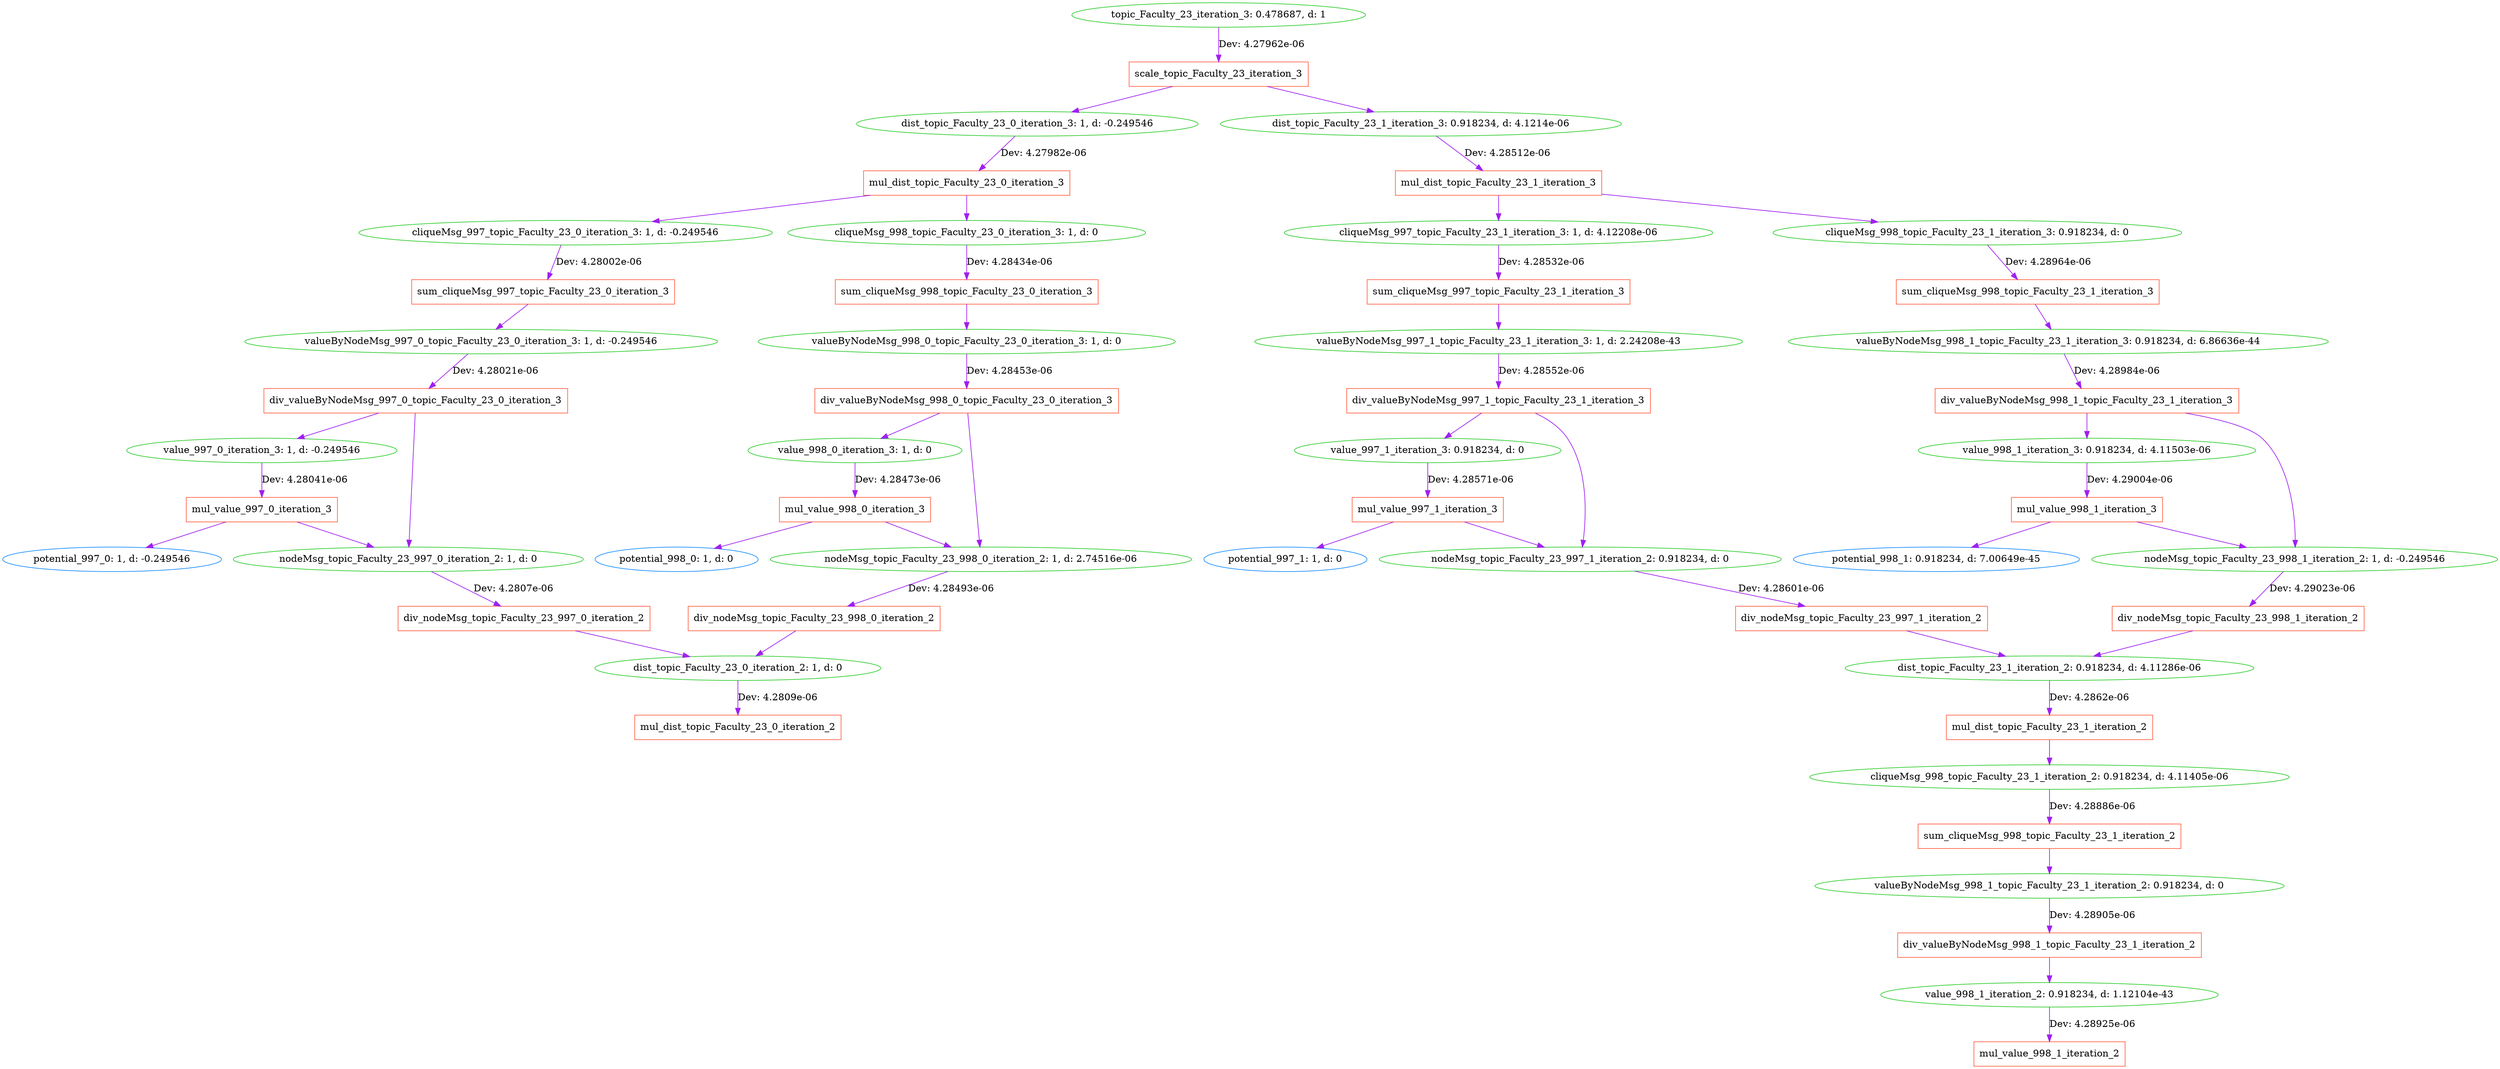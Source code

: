digraph G {
0 [label="topic_Faculty_23_iteration_3: 0.478687, d: 1", shape=oval, color=limegreen];
1 [label="scale_topic_Faculty_23_iteration_3", shape=box, color=tomato];
2 [label="dist_topic_Faculty_23_0_iteration_3: 1, d: -0.249546", shape=oval, color=limegreen];
3 [label="mul_dist_topic_Faculty_23_0_iteration_3", shape=box, color=tomato];
4 [label="cliqueMsg_997_topic_Faculty_23_0_iteration_3: 1, d: -0.249546", shape=oval, color=limegreen];
5 [label="sum_cliqueMsg_997_topic_Faculty_23_0_iteration_3", shape=box, color=tomato];
6 [label="valueByNodeMsg_997_0_topic_Faculty_23_0_iteration_3: 1, d: -0.249546", shape=oval, color=limegreen];
7 [label="div_valueByNodeMsg_997_0_topic_Faculty_23_0_iteration_3", shape=box, color=tomato];
8 [label="value_997_0_iteration_3: 1, d: -0.249546", shape=oval, color=limegreen];
9 [label="mul_value_997_0_iteration_3", shape=box, color=tomato];
10 [label="potential_997_0: 1, d: -0.249546", shape=oval, color=dodgerblue];
11 [label="nodeMsg_topic_Faculty_23_997_0_iteration_2: 1, d: 0", shape=oval, color=limegreen];
12 [label="div_nodeMsg_topic_Faculty_23_997_0_iteration_2", shape=box, color=tomato];
13 [label="dist_topic_Faculty_23_0_iteration_2: 1, d: 0", shape=oval, color=limegreen];
14 [label="mul_dist_topic_Faculty_23_0_iteration_2", shape=box, color=tomato];
15 [label="cliqueMsg_998_topic_Faculty_23_0_iteration_3: 1, d: 0", shape=oval, color=limegreen];
16 [label="sum_cliqueMsg_998_topic_Faculty_23_0_iteration_3", shape=box, color=tomato];
17 [label="valueByNodeMsg_998_0_topic_Faculty_23_0_iteration_3: 1, d: 0", shape=oval, color=limegreen];
18 [label="div_valueByNodeMsg_998_0_topic_Faculty_23_0_iteration_3", shape=box, color=tomato];
19 [label="value_998_0_iteration_3: 1, d: 0", shape=oval, color=limegreen];
20 [label="mul_value_998_0_iteration_3", shape=box, color=tomato];
21 [label="potential_998_0: 1, d: 0", shape=oval, color=dodgerblue];
22 [label="nodeMsg_topic_Faculty_23_998_0_iteration_2: 1, d: 2.74516e-06", shape=oval, color=limegreen];
23 [label="div_nodeMsg_topic_Faculty_23_998_0_iteration_2", shape=box, color=tomato];
24 [label="dist_topic_Faculty_23_1_iteration_3: 0.918234, d: 4.1214e-06", shape=oval, color=limegreen];
25 [label="mul_dist_topic_Faculty_23_1_iteration_3", shape=box, color=tomato];
26 [label="cliqueMsg_997_topic_Faculty_23_1_iteration_3: 1, d: 4.12208e-06", shape=oval, color=limegreen];
27 [label="sum_cliqueMsg_997_topic_Faculty_23_1_iteration_3", shape=box, color=tomato];
28 [label="valueByNodeMsg_997_1_topic_Faculty_23_1_iteration_3: 1, d: 2.24208e-43", shape=oval, color=limegreen];
29 [label="div_valueByNodeMsg_997_1_topic_Faculty_23_1_iteration_3", shape=box, color=tomato];
30 [label="value_997_1_iteration_3: 0.918234, d: 0", shape=oval, color=limegreen];
31 [label="mul_value_997_1_iteration_3", shape=box, color=tomato];
32 [label="potential_997_1: 1, d: 0", shape=oval, color=dodgerblue];
33 [label="nodeMsg_topic_Faculty_23_997_1_iteration_2: 0.918234, d: 0", shape=oval, color=limegreen];
34 [label="div_nodeMsg_topic_Faculty_23_997_1_iteration_2", shape=box, color=tomato];
35 [label="dist_topic_Faculty_23_1_iteration_2: 0.918234, d: 4.11286e-06", shape=oval, color=limegreen];
36 [label="mul_dist_topic_Faculty_23_1_iteration_2", shape=box, color=tomato];
37 [label="cliqueMsg_998_topic_Faculty_23_1_iteration_2: 0.918234, d: 4.11405e-06", shape=oval, color=limegreen];
38 [label="sum_cliqueMsg_998_topic_Faculty_23_1_iteration_2", shape=box, color=tomato];
39 [label="valueByNodeMsg_998_1_topic_Faculty_23_1_iteration_2: 0.918234, d: 0", shape=oval, color=limegreen];
40 [label="div_valueByNodeMsg_998_1_topic_Faculty_23_1_iteration_2", shape=box, color=tomato];
41 [label="value_998_1_iteration_2: 0.918234, d: 1.12104e-43", shape=oval, color=limegreen];
42 [label="mul_value_998_1_iteration_2", shape=box, color=tomato];
43 [label="cliqueMsg_998_topic_Faculty_23_1_iteration_3: 0.918234, d: 0", shape=oval, color=limegreen];
44 [label="sum_cliqueMsg_998_topic_Faculty_23_1_iteration_3", shape=box, color=tomato];
45 [label="valueByNodeMsg_998_1_topic_Faculty_23_1_iteration_3: 0.918234, d: 6.86636e-44", shape=oval, color=limegreen];
46 [label="div_valueByNodeMsg_998_1_topic_Faculty_23_1_iteration_3", shape=box, color=tomato];
47 [label="value_998_1_iteration_3: 0.918234, d: 4.11503e-06", shape=oval, color=limegreen];
48 [label="mul_value_998_1_iteration_3", shape=box, color=tomato];
49 [label="potential_998_1: 0.918234, d: 7.00649e-45", shape=oval, color=dodgerblue];
50 [label="nodeMsg_topic_Faculty_23_998_1_iteration_2: 1, d: -0.249546", shape=oval, color=limegreen];
51 [label="div_nodeMsg_topic_Faculty_23_998_1_iteration_2", shape=box, color=tomato];
0->1  [color=purple]
 [label="Dev: 4.27962e-06"];
1->2  [color=purple]
 [label=""];
2->3  [color=purple]
 [label="Dev: 4.27982e-06"];
3->4  [color=purple]
 [label=""];
4->5  [color=purple]
 [label="Dev: 4.28002e-06"];
5->6  [color=purple]
 [label=""];
6->7  [color=purple]
 [label="Dev: 4.28021e-06"];
7->8  [color=purple]
 [label=""];
8->9  [color=purple]
 [label="Dev: 4.28041e-06"];
9->10  [color=purple]
 [label=""];
9->11  [color=purple]
 [label=""];
11->12  [color=purple]
 [label="Dev: 4.2807e-06"];
12->13  [color=purple]
 [label=""];
13->14  [color=purple]
 [label="Dev: 4.2809e-06"];
7->11  [color=purple]
 [label=""];
3->15  [color=purple]
 [label=""];
15->16  [color=purple]
 [label="Dev: 4.28434e-06"];
16->17  [color=purple]
 [label=""];
17->18  [color=purple]
 [label="Dev: 4.28453e-06"];
18->19  [color=purple]
 [label=""];
19->20  [color=purple]
 [label="Dev: 4.28473e-06"];
20->21  [color=purple]
 [label=""];
20->22  [color=purple]
 [label=""];
22->23  [color=purple]
 [label="Dev: 4.28493e-06"];
23->13  [color=purple]
 [label=""];
18->22  [color=purple]
 [label=""];
1->24  [color=purple]
 [label=""];
24->25  [color=purple]
 [label="Dev: 4.28512e-06"];
25->26  [color=purple]
 [label=""];
26->27  [color=purple]
 [label="Dev: 4.28532e-06"];
27->28  [color=purple]
 [label=""];
28->29  [color=purple]
 [label="Dev: 4.28552e-06"];
29->30  [color=purple]
 [label=""];
30->31  [color=purple]
 [label="Dev: 4.28571e-06"];
31->32  [color=purple]
 [label=""];
31->33  [color=purple]
 [label=""];
33->34  [color=purple]
 [label="Dev: 4.28601e-06"];
34->35  [color=purple]
 [label=""];
35->36  [color=purple]
 [label="Dev: 4.2862e-06"];
36->37  [color=purple]
 [label=""];
37->38  [color=purple]
 [label="Dev: 4.28886e-06"];
38->39  [color=purple]
 [label=""];
39->40  [color=purple]
 [label="Dev: 4.28905e-06"];
40->41  [color=purple]
 [label=""];
41->42  [color=purple]
 [label="Dev: 4.28925e-06"];
29->33  [color=purple]
 [label=""];
25->43  [color=purple]
 [label=""];
43->44  [color=purple]
 [label="Dev: 4.28964e-06"];
44->45  [color=purple]
 [label=""];
45->46  [color=purple]
 [label="Dev: 4.28984e-06"];
46->47  [color=purple]
 [label=""];
47->48  [color=purple]
 [label="Dev: 4.29004e-06"];
48->49  [color=purple]
 [label=""];
48->50  [color=purple]
 [label=""];
50->51  [color=purple]
 [label="Dev: 4.29023e-06"];
51->35  [color=purple]
 [label=""];
46->50  [color=purple]
 [label=""];
}
